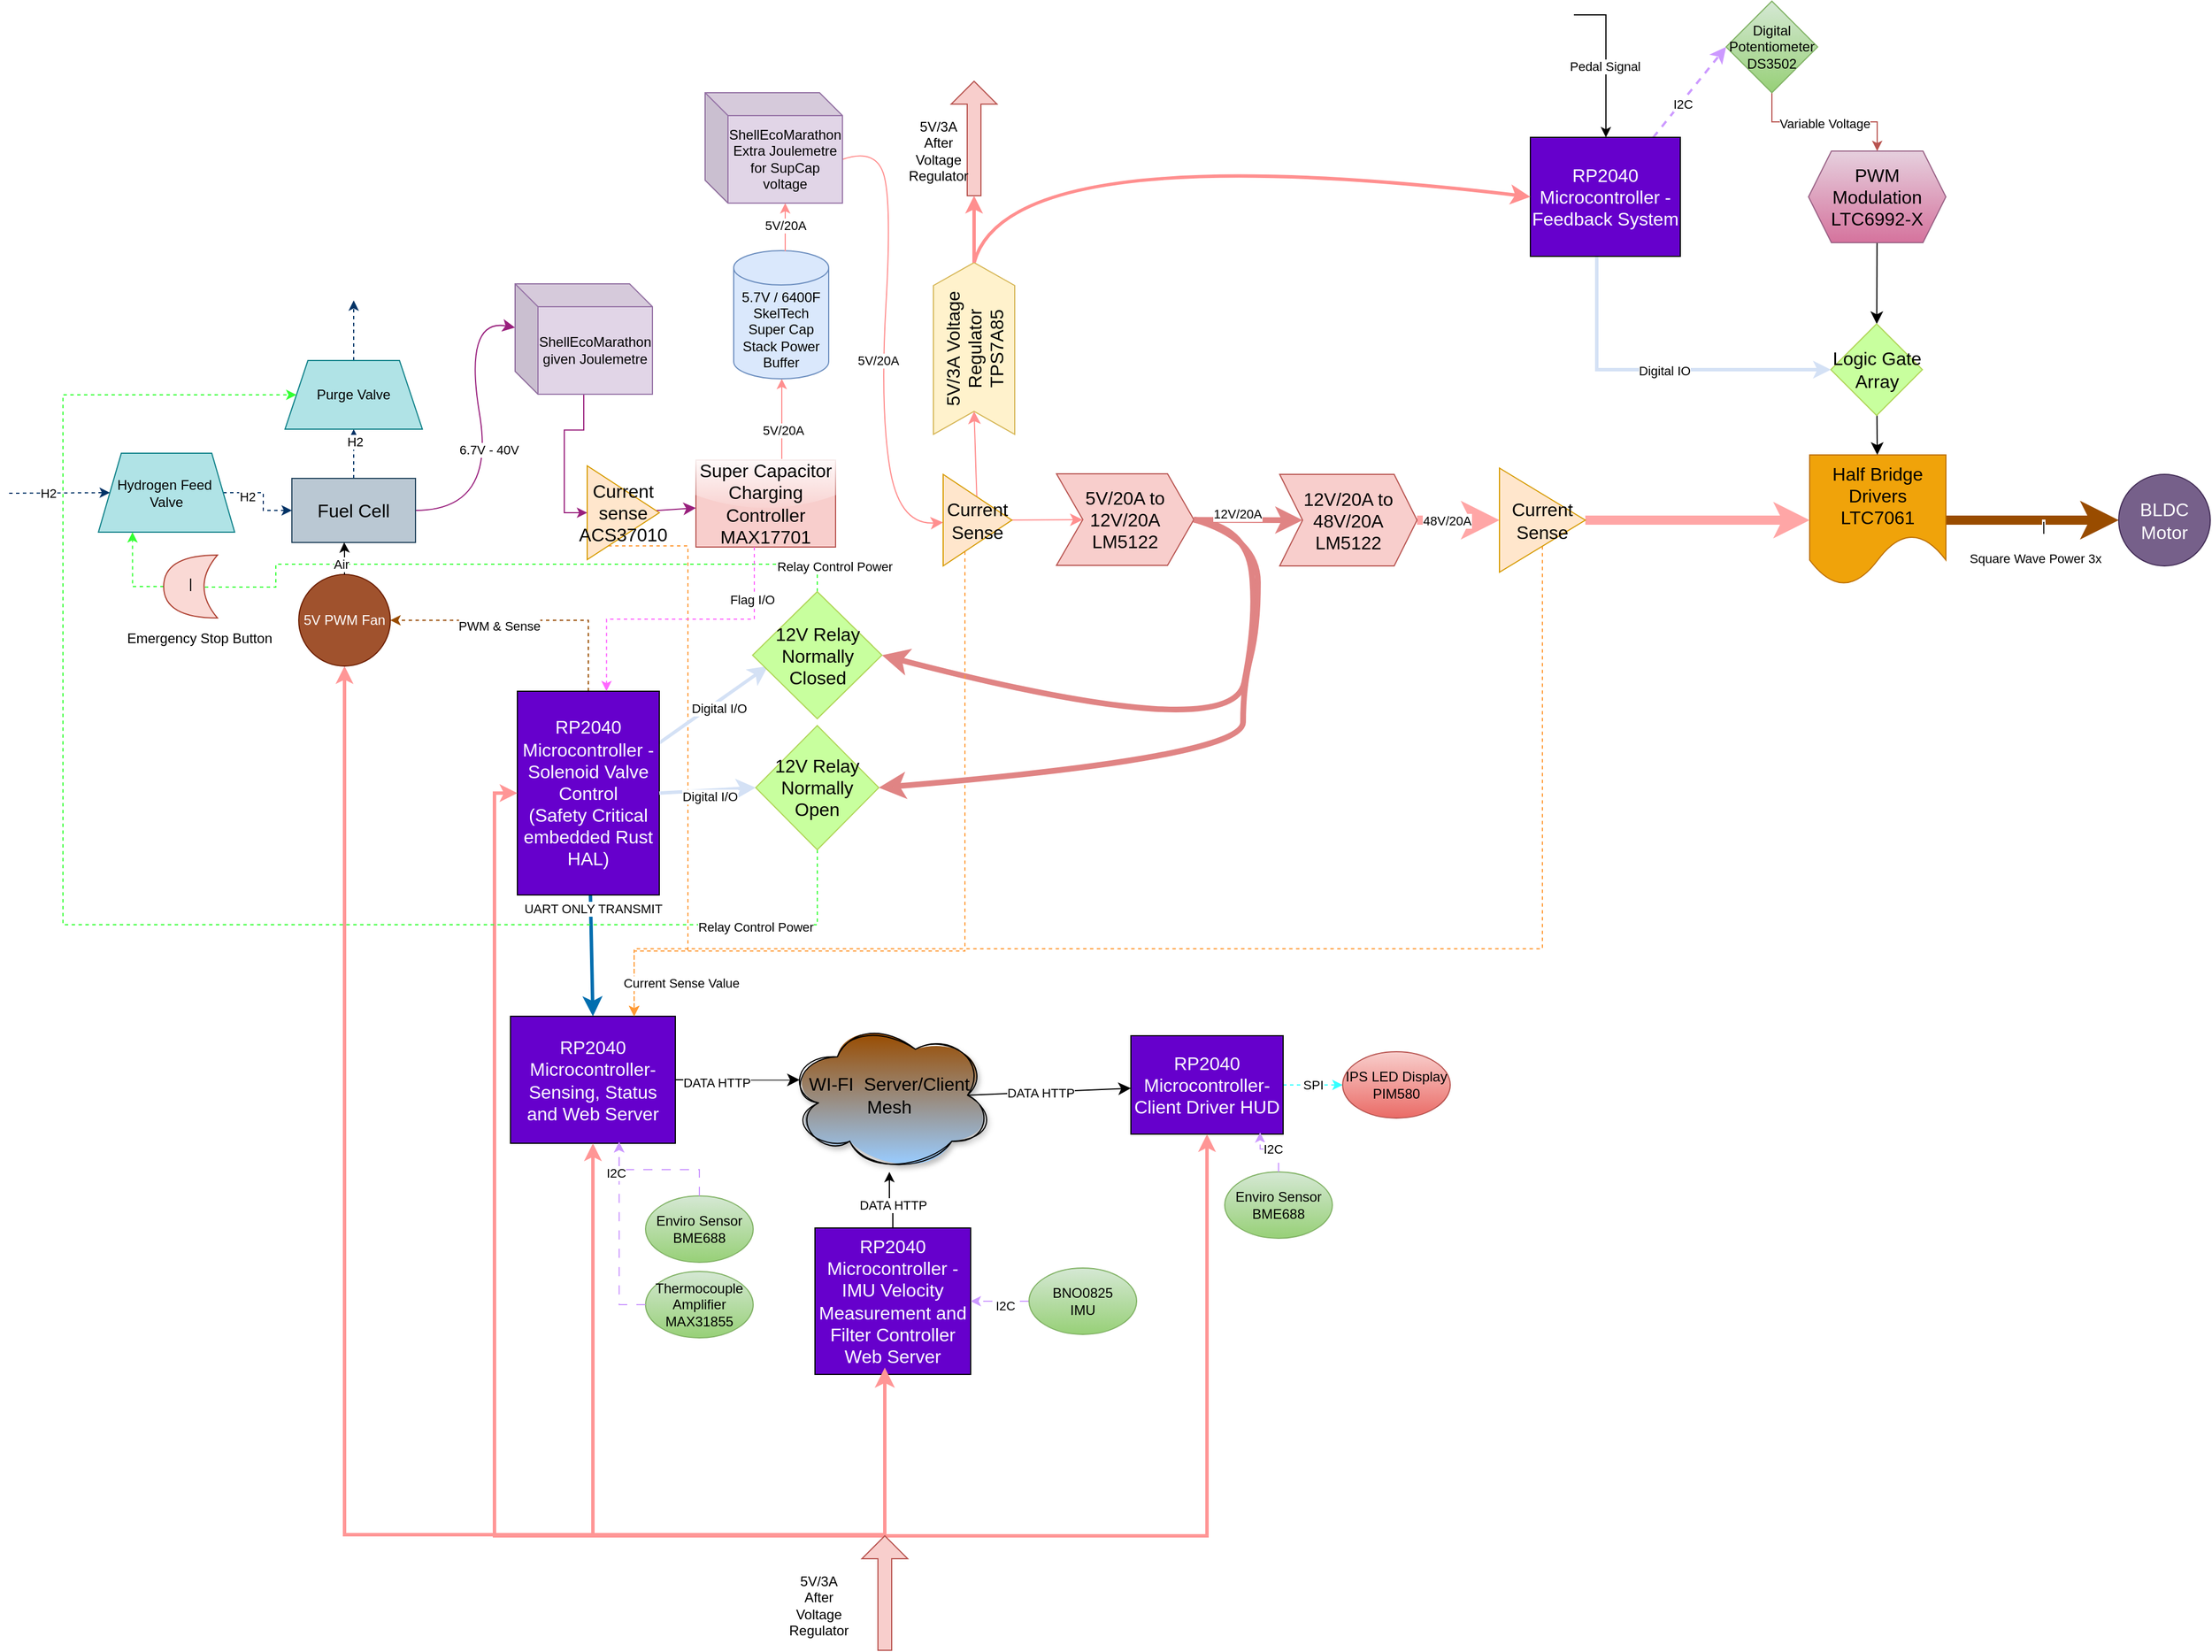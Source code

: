 <mxfile version="23.1.3" type="github">
  <diagram name="Page-1" id="3pwY9fGzuHn3JVjRTNSs">
    <mxGraphModel dx="2743" dy="2889" grid="0" gridSize="10" guides="1" tooltips="1" connect="1" arrows="1" fold="1" page="0" pageScale="1" pageWidth="827" pageHeight="1169" math="0" shadow="0">
      <root>
        <mxCell id="0" />
        <mxCell id="1" parent="0" />
        <mxCell id="-RvZQtozATsV0GQGR4CD-6" value="" style="edgeStyle=none;curved=1;rounded=0;orthogonalLoop=1;jettySize=auto;html=1;fontSize=12;startSize=8;endSize=8;strokeColor=#99207D;entryX=0;entryY=0;entryDx=0;entryDy=38.25;entryPerimeter=0;" parent="1" source="-RvZQtozATsV0GQGR4CD-1" target="e2PPbPaa_1yQstqibaPU-81" edge="1">
          <mxGeometry relative="1" as="geometry">
            <Array as="points">
              <mxPoint x="-206" y="-63" />
              <mxPoint x="-234" y="-231" />
            </Array>
          </mxGeometry>
        </mxCell>
        <mxCell id="e2PPbPaa_1yQstqibaPU-49" value="6.7V - 40V" style="edgeLabel;html=1;align=center;verticalAlign=middle;resizable=0;points=[];" vertex="1" connectable="0" parent="-RvZQtozATsV0GQGR4CD-6">
          <mxGeometry x="-0.135" y="-3" relative="1" as="geometry">
            <mxPoint as="offset" />
          </mxGeometry>
        </mxCell>
        <mxCell id="e2PPbPaa_1yQstqibaPU-38" style="edgeStyle=orthogonalEdgeStyle;rounded=0;orthogonalLoop=1;jettySize=auto;html=1;entryX=0.5;entryY=1;entryDx=0;entryDy=0;dashed=1;strokeColor=#003366;" edge="1" parent="1" source="-RvZQtozATsV0GQGR4CD-1" target="e2PPbPaa_1yQstqibaPU-24">
          <mxGeometry relative="1" as="geometry" />
        </mxCell>
        <mxCell id="e2PPbPaa_1yQstqibaPU-43" value="H2" style="edgeLabel;html=1;align=center;verticalAlign=middle;resizable=0;points=[];" vertex="1" connectable="0" parent="e2PPbPaa_1yQstqibaPU-38">
          <mxGeometry x="0.494" y="-1" relative="1" as="geometry">
            <mxPoint as="offset" />
          </mxGeometry>
        </mxCell>
        <mxCell id="-RvZQtozATsV0GQGR4CD-1" value="Fuel Cell" style="rounded=0;whiteSpace=wrap;html=1;fontSize=16;fillColor=#bac8d3;strokeColor=#23445d;" parent="1" vertex="1">
          <mxGeometry x="-384" y="-91" width="108" height="56" as="geometry" />
        </mxCell>
        <mxCell id="-RvZQtozATsV0GQGR4CD-74" value="" style="edgeStyle=none;curved=1;rounded=0;orthogonalLoop=1;jettySize=auto;html=1;fontSize=12;startSize=8;endSize=8;strokeColor=#FF8F8F;exitX=0;exitY=0;exitDx=120.0;exitDy=58.25;exitPerimeter=0;" parent="1" source="e2PPbPaa_1yQstqibaPU-90" target="-RvZQtozATsV0GQGR4CD-73" edge="1">
          <mxGeometry relative="1" as="geometry">
            <Array as="points">
              <mxPoint x="127" y="-380" />
              <mxPoint x="140" y="-330" />
              <mxPoint x="130" y="-155" />
              <mxPoint x="146" y="-50" />
            </Array>
          </mxGeometry>
        </mxCell>
        <mxCell id="e2PPbPaa_1yQstqibaPU-46" value="5V/20A" style="edgeLabel;html=1;align=center;verticalAlign=middle;resizable=0;points=[];" vertex="1" connectable="0" parent="-RvZQtozATsV0GQGR4CD-74">
          <mxGeometry x="0.086" y="-4" relative="1" as="geometry">
            <mxPoint as="offset" />
          </mxGeometry>
        </mxCell>
        <mxCell id="e2PPbPaa_1yQstqibaPU-65" value="" style="edgeStyle=orthogonalEdgeStyle;rounded=0;orthogonalLoop=1;jettySize=auto;html=1;strokeColor=#FF8F8F;" edge="1" parent="1" source="-RvZQtozATsV0GQGR4CD-2" target="e2PPbPaa_1yQstqibaPU-64">
          <mxGeometry relative="1" as="geometry">
            <Array as="points">
              <mxPoint x="44" y="-124" />
              <mxPoint x="44" y="-124" />
            </Array>
          </mxGeometry>
        </mxCell>
        <mxCell id="e2PPbPaa_1yQstqibaPU-83" value="5V/20A" style="edgeLabel;html=1;align=center;verticalAlign=middle;resizable=0;points=[];" vertex="1" connectable="0" parent="e2PPbPaa_1yQstqibaPU-65">
          <mxGeometry x="-0.252" y="-1" relative="1" as="geometry">
            <mxPoint as="offset" />
          </mxGeometry>
        </mxCell>
        <mxCell id="-RvZQtozATsV0GQGR4CD-2" value="&lt;div&gt;Super Capacitor Charging Controller &lt;br&gt;&lt;/div&gt;&lt;div&gt;MAX17701&lt;br&gt;&lt;/div&gt;" style="whiteSpace=wrap;html=1;fontSize=16;fillColor=#f8cecc;strokeColor=#b85450;glass=1;shadow=0;rounded=0;" parent="1" vertex="1">
          <mxGeometry x="-31" y="-107" width="122" height="76" as="geometry" />
        </mxCell>
        <mxCell id="-RvZQtozATsV0GQGR4CD-7" value="" style="edgeStyle=none;curved=1;rounded=0;orthogonalLoop=1;jettySize=auto;html=1;fontSize=12;startSize=8;endSize=8;strokeColor=#99207D;" parent="1" source="-RvZQtozATsV0GQGR4CD-3" target="-RvZQtozATsV0GQGR4CD-2" edge="1">
          <mxGeometry relative="1" as="geometry" />
        </mxCell>
        <mxCell id="e2PPbPaa_1yQstqibaPU-22" style="edgeStyle=orthogonalEdgeStyle;rounded=0;orthogonalLoop=1;jettySize=auto;html=1;entryX=0.75;entryY=0;entryDx=0;entryDy=0;dashed=1;strokeColor=#FF9933;" edge="1" parent="1" source="-RvZQtozATsV0GQGR4CD-3" target="-RvZQtozATsV0GQGR4CD-41">
          <mxGeometry relative="1" as="geometry">
            <Array as="points">
              <mxPoint x="-38" y="-32" />
              <mxPoint x="-38" y="322" />
              <mxPoint x="-85" y="322" />
            </Array>
          </mxGeometry>
        </mxCell>
        <mxCell id="-RvZQtozATsV0GQGR4CD-3" value="&lt;div&gt;Current sense&lt;/div&gt;&lt;div&gt;ACS37010&lt;br&gt;&lt;/div&gt;" style="triangle;whiteSpace=wrap;html=1;fontSize=16;fillColor=#ffe6cc;strokeColor=#d79b00;" parent="1" vertex="1">
          <mxGeometry x="-126" y="-102" width="63" height="82" as="geometry" />
        </mxCell>
        <mxCell id="-RvZQtozATsV0GQGR4CD-14" style="edgeStyle=none;curved=1;rounded=0;orthogonalLoop=1;jettySize=auto;html=1;entryX=1;entryY=0.5;entryDx=0;entryDy=0;fontSize=12;startSize=8;endSize=8;exitX=1;exitY=0.5;exitDx=0;exitDy=0;strokeWidth=5;strokeColor=#E08484;" parent="1" source="-RvZQtozATsV0GQGR4CD-9" target="-RvZQtozATsV0GQGR4CD-38" edge="1">
          <mxGeometry relative="1" as="geometry">
            <mxPoint x="419" y="-61" as="sourcePoint" />
            <Array as="points">
              <mxPoint x="450" y="-49" />
              <mxPoint x="459" y="32" />
              <mxPoint x="437" y="143" />
            </Array>
            <mxPoint x="404.0" y="184.0" as="targetPoint" />
          </mxGeometry>
        </mxCell>
        <mxCell id="-RvZQtozATsV0GQGR4CD-17" style="edgeStyle=none;curved=1;rounded=0;orthogonalLoop=1;jettySize=auto;html=1;entryX=0;entryY=0.5;entryDx=0;entryDy=0;fontSize=12;startSize=8;endSize=8;strokeColor=#E08484;strokeWidth=5;" parent="1" source="-RvZQtozATsV0GQGR4CD-9" target="-RvZQtozATsV0GQGR4CD-16" edge="1">
          <mxGeometry relative="1" as="geometry" />
        </mxCell>
        <mxCell id="e2PPbPaa_1yQstqibaPU-57" value="12V/20A" style="edgeLabel;html=1;align=center;verticalAlign=middle;resizable=0;points=[];" vertex="1" connectable="0" parent="-RvZQtozATsV0GQGR4CD-17">
          <mxGeometry x="-0.215" y="6" relative="1" as="geometry">
            <mxPoint as="offset" />
          </mxGeometry>
        </mxCell>
        <mxCell id="-RvZQtozATsV0GQGR4CD-9" value="&lt;div&gt;5V/20A to 12V/20A&lt;/div&gt;LM5122" style="shape=step;perimeter=stepPerimeter;whiteSpace=wrap;html=1;fixedSize=1;fontSize=16;size=23;fillColor=#f8cecc;strokeColor=#b85450;" parent="1" vertex="1">
          <mxGeometry x="284" y="-95" width="120" height="80" as="geometry" />
        </mxCell>
        <mxCell id="-RvZQtozATsV0GQGR4CD-20" value="" style="edgeStyle=none;curved=1;rounded=0;orthogonalLoop=1;jettySize=auto;html=1;fontSize=12;startSize=8;endSize=8;entryX=0;entryY=0.5;entryDx=0;entryDy=0;strokeColor=#FFA6A6;strokeWidth=8;" parent="1" source="-RvZQtozATsV0GQGR4CD-16" target="-RvZQtozATsV0GQGR4CD-77" edge="1">
          <mxGeometry relative="1" as="geometry">
            <mxPoint x="615" y="-60" as="targetPoint" />
          </mxGeometry>
        </mxCell>
        <mxCell id="e2PPbPaa_1yQstqibaPU-58" value="48V/20A" style="edgeLabel;html=1;align=center;verticalAlign=middle;resizable=0;points=[];" vertex="1" connectable="0" parent="-RvZQtozATsV0GQGR4CD-20">
          <mxGeometry x="-0.278" y="-1" relative="1" as="geometry">
            <mxPoint y="-1" as="offset" />
          </mxGeometry>
        </mxCell>
        <mxCell id="-RvZQtozATsV0GQGR4CD-16" value="&lt;div&gt;12V/20A to 48V/20A&lt;/div&gt;LM5122" style="shape=step;perimeter=stepPerimeter;whiteSpace=wrap;html=1;fixedSize=1;fontSize=16;fillColor=#f8cecc;strokeColor=#b85450;" parent="1" vertex="1">
          <mxGeometry x="479" y="-94.5" width="120" height="80" as="geometry" />
        </mxCell>
        <mxCell id="-RvZQtozATsV0GQGR4CD-21" value="" style="edgeStyle=none;curved=1;rounded=0;orthogonalLoop=1;jettySize=auto;html=1;fontSize=12;startSize=8;endSize=8;strokeWidth=8;strokeColor=#994C00;" parent="1" source="-RvZQtozATsV0GQGR4CD-18" target="-RvZQtozATsV0GQGR4CD-19" edge="1">
          <mxGeometry relative="1" as="geometry" />
        </mxCell>
        <mxCell id="e2PPbPaa_1yQstqibaPU-79" value="|" style="edgeLabel;html=1;align=center;verticalAlign=middle;resizable=0;points=[];" vertex="1" connectable="0" parent="-RvZQtozATsV0GQGR4CD-21">
          <mxGeometry x="0.116" y="-5" relative="1" as="geometry">
            <mxPoint as="offset" />
          </mxGeometry>
        </mxCell>
        <mxCell id="e2PPbPaa_1yQstqibaPU-80" value="Square Wave Power 3x" style="edgeLabel;html=1;align=center;verticalAlign=middle;resizable=0;points=[];" vertex="1" connectable="0" parent="-RvZQtozATsV0GQGR4CD-21">
          <mxGeometry x="-0.472" y="1" relative="1" as="geometry">
            <mxPoint x="38" y="34" as="offset" />
          </mxGeometry>
        </mxCell>
        <mxCell id="-RvZQtozATsV0GQGR4CD-18" value="&lt;div&gt;Half Bridge Drivers&lt;/div&gt;&lt;div&gt;LTC7061&lt;br&gt;&lt;/div&gt;" style="shape=document;whiteSpace=wrap;html=1;boundedLbl=1;fontSize=16;size=0.388;fillColor=#f0a30a;fontColor=#000000;strokeColor=#BD7000;" parent="1" vertex="1">
          <mxGeometry x="942" y="-111.5" width="119" height="114" as="geometry" />
        </mxCell>
        <mxCell id="-RvZQtozATsV0GQGR4CD-19" value="BLDC Motor" style="ellipse;whiteSpace=wrap;html=1;fontSize=16;fillColor=#76608a;fontColor=#ffffff;strokeColor=#432D57;" parent="1" vertex="1">
          <mxGeometry x="1212" y="-94.5" width="80" height="80" as="geometry" />
        </mxCell>
        <mxCell id="-RvZQtozATsV0GQGR4CD-24" value="" style="edgeStyle=none;curved=1;rounded=0;orthogonalLoop=1;jettySize=auto;html=1;fontSize=12;startSize=8;endSize=8;" parent="1" source="-RvZQtozATsV0GQGR4CD-22" target="-RvZQtozATsV0GQGR4CD-23" edge="1">
          <mxGeometry relative="1" as="geometry" />
        </mxCell>
        <mxCell id="-RvZQtozATsV0GQGR4CD-22" value="PWM Modulation&lt;br&gt;LTC6992-X" style="shape=hexagon;perimeter=hexagonPerimeter2;whiteSpace=wrap;html=1;fixedSize=1;fontSize=16;fillColor=#e6d0de;gradientColor=#d5739d;strokeColor=#996185;" parent="1" vertex="1">
          <mxGeometry x="941" y="-377" width="120" height="80" as="geometry" />
        </mxCell>
        <mxCell id="-RvZQtozATsV0GQGR4CD-30" style="edgeStyle=none;curved=1;rounded=0;orthogonalLoop=1;jettySize=auto;html=1;fontSize=12;startSize=8;endSize=8;" parent="1" source="-RvZQtozATsV0GQGR4CD-23" target="-RvZQtozATsV0GQGR4CD-18" edge="1">
          <mxGeometry relative="1" as="geometry" />
        </mxCell>
        <mxCell id="-RvZQtozATsV0GQGR4CD-23" value="Logic Gate Array" style="rhombus;whiteSpace=wrap;html=1;fontSize=16;fillColor=#C8FF9E;strokeColor=#B0D658;" parent="1" vertex="1">
          <mxGeometry x="960.5" y="-226" width="80" height="80" as="geometry" />
        </mxCell>
        <mxCell id="-RvZQtozATsV0GQGR4CD-28" value="" style="edgeStyle=none;curved=1;rounded=0;orthogonalLoop=1;jettySize=auto;html=1;fontSize=12;startSize=8;endSize=8;entryX=0;entryY=0.5;entryDx=0;entryDy=0;dashed=1;strokeWidth=2;strokeColor=#CC99FF;" parent="1" source="-RvZQtozATsV0GQGR4CD-27" target="e2PPbPaa_1yQstqibaPU-69" edge="1">
          <mxGeometry relative="1" as="geometry" />
        </mxCell>
        <mxCell id="e2PPbPaa_1yQstqibaPU-111" value="I2C" style="edgeLabel;html=1;align=center;verticalAlign=middle;resizable=0;points=[];" vertex="1" connectable="0" parent="-RvZQtozATsV0GQGR4CD-28">
          <mxGeometry x="-0.231" y="-1" relative="1" as="geometry">
            <mxPoint as="offset" />
          </mxGeometry>
        </mxCell>
        <mxCell id="e2PPbPaa_1yQstqibaPU-74" style="edgeStyle=orthogonalEdgeStyle;rounded=0;orthogonalLoop=1;jettySize=auto;html=1;entryX=0;entryY=0.5;entryDx=0;entryDy=0;strokeWidth=3;strokeColor=#D4E1F5;" edge="1" parent="1" source="-RvZQtozATsV0GQGR4CD-27" target="-RvZQtozATsV0GQGR4CD-23">
          <mxGeometry relative="1" as="geometry">
            <Array as="points">
              <mxPoint x="756" y="-186" />
            </Array>
          </mxGeometry>
        </mxCell>
        <mxCell id="e2PPbPaa_1yQstqibaPU-75" value="Digital IO" style="edgeLabel;html=1;align=center;verticalAlign=middle;resizable=0;points=[];" vertex="1" connectable="0" parent="e2PPbPaa_1yQstqibaPU-74">
          <mxGeometry x="0.043" y="-1" relative="1" as="geometry">
            <mxPoint x="-1" as="offset" />
          </mxGeometry>
        </mxCell>
        <mxCell id="-RvZQtozATsV0GQGR4CD-27" value="&lt;font color=&quot;#ffffff&quot;&gt;RP2040 Microcontroller - Feedback System&lt;/font&gt;" style="rounded=0;whiteSpace=wrap;html=1;fontSize=16;fillColor=#6600CC;" parent="1" vertex="1">
          <mxGeometry x="698" y="-389" width="131" height="104" as="geometry" />
        </mxCell>
        <mxCell id="-RvZQtozATsV0GQGR4CD-33" style="edgeStyle=none;curved=1;rounded=0;orthogonalLoop=1;jettySize=auto;html=1;entryX=0;entryY=0.5;entryDx=0;entryDy=0;fontSize=12;startSize=8;endSize=8;exitX=1;exitY=0.5;exitDx=0;exitDy=0;strokeWidth=3;strokeColor=#FF8F8F;" parent="1" source="-RvZQtozATsV0GQGR4CD-31" target="-RvZQtozATsV0GQGR4CD-27" edge="1">
          <mxGeometry relative="1" as="geometry">
            <Array as="points">
              <mxPoint x="242" y="-391" />
            </Array>
          </mxGeometry>
        </mxCell>
        <mxCell id="-RvZQtozATsV0GQGR4CD-31" value="&lt;div&gt;5V/3A Voltage Regulator &lt;br&gt;&lt;/div&gt;&lt;div&gt;TPS7A85&lt;/div&gt;" style="shape=step;perimeter=stepPerimeter;whiteSpace=wrap;html=1;fixedSize=1;fontSize=16;rotation=-90;direction=east;fillColor=#fff2cc;strokeColor=#d6b656;" parent="1" vertex="1">
          <mxGeometry x="137" y="-240" width="150" height="71" as="geometry" />
        </mxCell>
        <mxCell id="-RvZQtozATsV0GQGR4CD-35" style="edgeStyle=none;curved=1;rounded=0;orthogonalLoop=1;jettySize=auto;html=1;fontSize=12;startSize=8;endSize=8;strokeColor=#D4E1F5;strokeWidth=3;" parent="1" source="-RvZQtozATsV0GQGR4CD-34" edge="1">
          <mxGeometry relative="1" as="geometry">
            <mxPoint x="32" y="73" as="targetPoint" />
          </mxGeometry>
        </mxCell>
        <mxCell id="e2PPbPaa_1yQstqibaPU-36" value="Digital I/O" style="edgeLabel;html=1;align=center;verticalAlign=middle;resizable=0;points=[];" vertex="1" connectable="0" parent="-RvZQtozATsV0GQGR4CD-35">
          <mxGeometry x="0.031" y="-5" relative="1" as="geometry">
            <mxPoint as="offset" />
          </mxGeometry>
        </mxCell>
        <mxCell id="-RvZQtozATsV0GQGR4CD-43" style="edgeStyle=none;curved=1;rounded=0;orthogonalLoop=1;jettySize=auto;html=1;fontSize=12;startSize=8;endSize=8;entryX=0.5;entryY=0;entryDx=0;entryDy=0;strokeWidth=3;fillColor=#1ba1e2;strokeColor=#006EAF;" parent="1" source="-RvZQtozATsV0GQGR4CD-34" target="-RvZQtozATsV0GQGR4CD-41" edge="1">
          <mxGeometry relative="1" as="geometry">
            <mxPoint x="-118" y="368" as="targetPoint" />
          </mxGeometry>
        </mxCell>
        <mxCell id="e2PPbPaa_1yQstqibaPU-68" value="UART ONLY TRANSMIT" style="edgeLabel;html=1;align=center;verticalAlign=middle;resizable=0;points=[];" vertex="1" connectable="0" parent="-RvZQtozATsV0GQGR4CD-43">
          <mxGeometry x="0.3" relative="1" as="geometry">
            <mxPoint x="1" y="-57" as="offset" />
          </mxGeometry>
        </mxCell>
        <mxCell id="e2PPbPaa_1yQstqibaPU-29" style="edgeStyle=orthogonalEdgeStyle;rounded=0;orthogonalLoop=1;jettySize=auto;html=1;entryX=1;entryY=0.5;entryDx=0;entryDy=0;dashed=1;strokeColor=#994C00;" edge="1" parent="1" source="-RvZQtozATsV0GQGR4CD-34" target="e2PPbPaa_1yQstqibaPU-26">
          <mxGeometry relative="1" as="geometry">
            <mxPoint x="-155.294" y="23.529" as="targetPoint" />
            <Array as="points">
              <mxPoint x="-125" y="33" />
            </Array>
          </mxGeometry>
        </mxCell>
        <mxCell id="e2PPbPaa_1yQstqibaPU-30" value="PWM &amp;amp; Sense" style="edgeLabel;html=1;align=center;verticalAlign=middle;resizable=0;points=[];" vertex="1" connectable="0" parent="e2PPbPaa_1yQstqibaPU-29">
          <mxGeometry x="0.194" y="5" relative="1" as="geometry">
            <mxPoint as="offset" />
          </mxGeometry>
        </mxCell>
        <mxCell id="-RvZQtozATsV0GQGR4CD-34" value="&lt;font color=&quot;#ffffff&quot;&gt;RP2040 Microcontroller - Solenoid Valve Control&lt;br&gt;(Safety Critical embedded Rust HAL)&lt;/font&gt;" style="whiteSpace=wrap;html=1;fontSize=16;fillColor=#6600CC;" parent="1" vertex="1">
          <mxGeometry x="-187" y="95" width="124" height="178" as="geometry" />
        </mxCell>
        <mxCell id="e2PPbPaa_1yQstqibaPU-59" style="edgeStyle=orthogonalEdgeStyle;rounded=0;orthogonalLoop=1;jettySize=auto;html=1;strokeColor=#33FF33;dashed=1;entryX=0.25;entryY=0.5;entryDx=0;entryDy=0;entryPerimeter=0;" edge="1" parent="1" source="-RvZQtozATsV0GQGR4CD-38" target="e2PPbPaa_1yQstqibaPU-93">
          <mxGeometry relative="1" as="geometry">
            <Array as="points">
              <mxPoint x="75" y="-16" />
              <mxPoint x="-398" y="-16" />
              <mxPoint x="-398" y="4" />
              <mxPoint x="-462" y="4" />
            </Array>
          </mxGeometry>
        </mxCell>
        <mxCell id="e2PPbPaa_1yQstqibaPU-61" value="Relay Control Power" style="edgeLabel;html=1;align=center;verticalAlign=middle;resizable=0;points=[];" vertex="1" connectable="0" parent="e2PPbPaa_1yQstqibaPU-59">
          <mxGeometry x="-0.507" y="1" relative="1" as="geometry">
            <mxPoint x="134" y="1" as="offset" />
          </mxGeometry>
        </mxCell>
        <mxCell id="-RvZQtozATsV0GQGR4CD-38" value="12V Relay&lt;br&gt;Normally Closed" style="rhombus;whiteSpace=wrap;html=1;fontSize=16;fillColor=#C8FF9E;strokeColor=#B0D658;" parent="1" vertex="1">
          <mxGeometry x="18.5" y="8" width="113" height="111" as="geometry" />
        </mxCell>
        <mxCell id="-RvZQtozATsV0GQGR4CD-41" value="&lt;font color=&quot;#ffffff&quot;&gt;RP2040 Microcontroller- Sensing, Status &amp;nbsp;and Web Server&amp;nbsp;&lt;/font&gt;" style="whiteSpace=wrap;html=1;fontSize=16;fillColor=#6600CC;" parent="1" vertex="1">
          <mxGeometry x="-193" y="379" width="144" height="111" as="geometry" />
        </mxCell>
        <mxCell id="-RvZQtozATsV0GQGR4CD-48" value="" style="edgeStyle=none;curved=1;rounded=0;orthogonalLoop=1;jettySize=auto;html=1;fontSize=12;startSize=8;endSize=8;exitX=0.875;exitY=0.5;exitDx=0;exitDy=0;exitPerimeter=0;" parent="1" source="-RvZQtozATsV0GQGR4CD-45" target="-RvZQtozATsV0GQGR4CD-47" edge="1">
          <mxGeometry relative="1" as="geometry" />
        </mxCell>
        <mxCell id="e2PPbPaa_1yQstqibaPU-110" value="DATA HTTP" style="edgeLabel;html=1;align=center;verticalAlign=middle;resizable=0;points=[];" vertex="1" connectable="0" parent="-RvZQtozATsV0GQGR4CD-48">
          <mxGeometry x="-0.103" y="-1" relative="1" as="geometry">
            <mxPoint as="offset" />
          </mxGeometry>
        </mxCell>
        <mxCell id="-RvZQtozATsV0GQGR4CD-45" value="WI-FI &amp;nbsp;Server/Client Mesh" style="ellipse;shape=cloud;whiteSpace=wrap;html=1;fontSize=16;shadow=1;sketch=1;curveFitting=1;jiggle=2;gradientColor=#99CCFF;fillColor=#994C00;" parent="1" vertex="1">
          <mxGeometry x="47" y="381" width="182" height="134" as="geometry" />
        </mxCell>
        <mxCell id="-RvZQtozATsV0GQGR4CD-46" style="edgeStyle=none;curved=1;rounded=0;orthogonalLoop=1;jettySize=auto;html=1;entryX=0.07;entryY=0.4;entryDx=0;entryDy=0;entryPerimeter=0;fontSize=12;startSize=8;endSize=8;" parent="1" source="-RvZQtozATsV0GQGR4CD-41" target="-RvZQtozATsV0GQGR4CD-45" edge="1">
          <mxGeometry relative="1" as="geometry" />
        </mxCell>
        <mxCell id="e2PPbPaa_1yQstqibaPU-109" value="DATA HTTP" style="edgeLabel;html=1;align=center;verticalAlign=middle;resizable=0;points=[];" vertex="1" connectable="0" parent="-RvZQtozATsV0GQGR4CD-46">
          <mxGeometry x="-0.326" y="-2" relative="1" as="geometry">
            <mxPoint x="-1" as="offset" />
          </mxGeometry>
        </mxCell>
        <mxCell id="e2PPbPaa_1yQstqibaPU-128" value="SPI" style="edgeStyle=orthogonalEdgeStyle;rounded=0;orthogonalLoop=1;jettySize=auto;html=1;strokeColor=#33FFFF;dashed=1;" edge="1" parent="1" source="-RvZQtozATsV0GQGR4CD-47" target="e2PPbPaa_1yQstqibaPU-127">
          <mxGeometry relative="1" as="geometry" />
        </mxCell>
        <mxCell id="-RvZQtozATsV0GQGR4CD-47" value="&lt;font color=&quot;#ffffff&quot;&gt;RP2040 Microcontroller- Client Driver HUD&lt;/font&gt;" style="whiteSpace=wrap;html=1;fontSize=16;fillColor=#6600CC;" parent="1" vertex="1">
          <mxGeometry x="349" y="396" width="133" height="86" as="geometry" />
        </mxCell>
        <mxCell id="e2PPbPaa_1yQstqibaPU-50" value="" style="edgeStyle=orthogonalEdgeStyle;rounded=0;orthogonalLoop=1;jettySize=auto;html=1;" edge="1" parent="1" source="-RvZQtozATsV0GQGR4CD-68" target="-RvZQtozATsV0GQGR4CD-45">
          <mxGeometry relative="1" as="geometry" />
        </mxCell>
        <mxCell id="e2PPbPaa_1yQstqibaPU-108" value="DATA HTTP" style="edgeLabel;html=1;align=center;verticalAlign=middle;resizable=0;points=[];" vertex="1" connectable="0" parent="e2PPbPaa_1yQstqibaPU-50">
          <mxGeometry x="-0.217" relative="1" as="geometry">
            <mxPoint as="offset" />
          </mxGeometry>
        </mxCell>
        <mxCell id="-RvZQtozATsV0GQGR4CD-68" value="&lt;font color=&quot;#ffffff&quot;&gt;RP2040 Microcontroller - IMU Velocity Measurement and Filter Controller Web Server &lt;/font&gt;" style="whiteSpace=wrap;html=1;fontSize=16;fillColor=#6600CC;" parent="1" vertex="1">
          <mxGeometry x="73" y="564" width="136" height="128" as="geometry" />
        </mxCell>
        <mxCell id="-RvZQtozATsV0GQGR4CD-75" value="" style="edgeStyle=none;curved=1;rounded=0;orthogonalLoop=1;jettySize=auto;html=1;fontSize=12;startSize=8;endSize=8;strokeColor=#FF8F8F;" parent="1" source="-RvZQtozATsV0GQGR4CD-73" target="-RvZQtozATsV0GQGR4CD-9" edge="1">
          <mxGeometry relative="1" as="geometry" />
        </mxCell>
        <mxCell id="-RvZQtozATsV0GQGR4CD-88" style="edgeStyle=none;curved=1;rounded=0;orthogonalLoop=1;jettySize=auto;html=1;entryX=0;entryY=0.5;entryDx=0;entryDy=0;fontSize=12;startSize=8;endSize=8;strokeColor=#FF8F8F;" parent="1" source="-RvZQtozATsV0GQGR4CD-73" target="-RvZQtozATsV0GQGR4CD-31" edge="1">
          <mxGeometry relative="1" as="geometry" />
        </mxCell>
        <mxCell id="e2PPbPaa_1yQstqibaPU-23" style="edgeStyle=orthogonalEdgeStyle;rounded=0;orthogonalLoop=1;jettySize=auto;html=1;entryX=0.75;entryY=0;entryDx=0;entryDy=0;dashed=1;strokeColor=#FF9933;" edge="1" parent="1" source="-RvZQtozATsV0GQGR4CD-73" target="-RvZQtozATsV0GQGR4CD-41">
          <mxGeometry relative="1" as="geometry">
            <Array as="points">
              <mxPoint x="204" y="322" />
              <mxPoint x="-85" y="322" />
            </Array>
          </mxGeometry>
        </mxCell>
        <mxCell id="-RvZQtozATsV0GQGR4CD-73" value="Current Sense" style="triangle;whiteSpace=wrap;html=1;fontSize=16;fillColor=#ffe6cc;strokeColor=#d79b00;" parent="1" vertex="1">
          <mxGeometry x="185" y="-94.5" width="60" height="80" as="geometry" />
        </mxCell>
        <mxCell id="e2PPbPaa_1yQstqibaPU-3" value="" style="edgeStyle=orthogonalEdgeStyle;rounded=0;orthogonalLoop=1;jettySize=auto;html=1;strokeColor=#FFA6A6;strokeWidth=8;entryX=0;entryY=0.5;entryDx=0;entryDy=0;" edge="1" parent="1" source="-RvZQtozATsV0GQGR4CD-77" target="-RvZQtozATsV0GQGR4CD-18">
          <mxGeometry relative="1" as="geometry">
            <mxPoint x="779" y="-54.471" as="targetPoint" />
          </mxGeometry>
        </mxCell>
        <mxCell id="e2PPbPaa_1yQstqibaPU-35" style="edgeStyle=orthogonalEdgeStyle;rounded=0;orthogonalLoop=1;jettySize=auto;html=1;entryX=0.75;entryY=0;entryDx=0;entryDy=0;dashed=1;strokeColor=#FF9933;" edge="1" parent="1" source="-RvZQtozATsV0GQGR4CD-77" target="-RvZQtozATsV0GQGR4CD-41">
          <mxGeometry relative="1" as="geometry">
            <Array as="points">
              <mxPoint x="709" y="320" />
              <mxPoint x="-85" y="320" />
            </Array>
          </mxGeometry>
        </mxCell>
        <mxCell id="e2PPbPaa_1yQstqibaPU-106" value="Current Sense Value" style="edgeLabel;html=1;align=center;verticalAlign=middle;resizable=0;points=[];" vertex="1" connectable="0" parent="e2PPbPaa_1yQstqibaPU-35">
          <mxGeometry x="0.866" y="2" relative="1" as="geometry">
            <mxPoint x="19" y="28" as="offset" />
          </mxGeometry>
        </mxCell>
        <mxCell id="-RvZQtozATsV0GQGR4CD-77" value="Current Sense" style="triangle;whiteSpace=wrap;html=1;fontSize=16;fillColor=#ffe6cc;strokeColor=#d79b00;" parent="1" vertex="1">
          <mxGeometry x="671" y="-100" width="75" height="91" as="geometry" />
        </mxCell>
        <mxCell id="-RvZQtozATsV0GQGR4CD-85" value="" style="edgeStyle=none;curved=1;rounded=0;orthogonalLoop=1;jettySize=auto;html=1;fontSize=12;startSize=8;endSize=8;exitX=1;exitY=0.5;exitDx=0;exitDy=0;exitPerimeter=0;strokeColor=#FF9696;strokeWidth=3;" parent="1" source="e2PPbPaa_1yQstqibaPU-14" edge="1">
          <mxGeometry relative="1" as="geometry">
            <mxPoint x="137.008" y="829.952" as="sourcePoint" />
            <mxPoint x="134" y="686" as="targetPoint" />
          </mxGeometry>
        </mxCell>
        <mxCell id="e2PPbPaa_1yQstqibaPU-9" value="" style="shape=singleArrow;direction=north;whiteSpace=wrap;html=1;fillColor=#f8cecc;strokeColor=#b85450;" vertex="1" parent="1">
          <mxGeometry x="192" y="-438" width="40" height="100" as="geometry" />
        </mxCell>
        <mxCell id="e2PPbPaa_1yQstqibaPU-10" style="edgeStyle=orthogonalEdgeStyle;rounded=0;orthogonalLoop=1;jettySize=auto;html=1;entryX=0;entryY=0.5;entryDx=0;entryDy=0;entryPerimeter=0;strokeWidth=3;strokeColor=#FF8F8F;" edge="1" parent="1" source="-RvZQtozATsV0GQGR4CD-31" target="e2PPbPaa_1yQstqibaPU-9">
          <mxGeometry relative="1" as="geometry" />
        </mxCell>
        <mxCell id="e2PPbPaa_1yQstqibaPU-11" value="5V/3A&lt;br&gt;After Voltage Regulator" style="text;html=1;align=center;verticalAlign=middle;whiteSpace=wrap;rounded=0;" vertex="1" parent="1">
          <mxGeometry x="151" y="-392" width="60" height="30" as="geometry" />
        </mxCell>
        <mxCell id="e2PPbPaa_1yQstqibaPU-18" style="edgeStyle=orthogonalEdgeStyle;rounded=0;orthogonalLoop=1;jettySize=auto;html=1;entryX=0;entryY=0.5;entryDx=0;entryDy=0;exitX=1;exitY=0.5;exitDx=0;exitDy=0;exitPerimeter=0;strokeColor=#FF9696;strokeWidth=3;" edge="1" parent="1" source="e2PPbPaa_1yQstqibaPU-14" target="-RvZQtozATsV0GQGR4CD-34">
          <mxGeometry relative="1" as="geometry">
            <Array as="points">
              <mxPoint x="-207" y="833" />
              <mxPoint x="-207" y="184" />
            </Array>
          </mxGeometry>
        </mxCell>
        <mxCell id="e2PPbPaa_1yQstqibaPU-19" style="edgeStyle=orthogonalEdgeStyle;rounded=0;orthogonalLoop=1;jettySize=auto;html=1;entryX=0.5;entryY=1;entryDx=0;entryDy=0;exitX=1;exitY=0.5;exitDx=0;exitDy=0;exitPerimeter=0;strokeColor=#FF9696;strokeWidth=3;" edge="1" parent="1" source="e2PPbPaa_1yQstqibaPU-14" target="-RvZQtozATsV0GQGR4CD-41">
          <mxGeometry relative="1" as="geometry">
            <Array as="points">
              <mxPoint x="-121" y="833" />
            </Array>
          </mxGeometry>
        </mxCell>
        <mxCell id="e2PPbPaa_1yQstqibaPU-20" style="edgeStyle=orthogonalEdgeStyle;rounded=0;orthogonalLoop=1;jettySize=auto;html=1;entryX=0.5;entryY=1;entryDx=0;entryDy=0;exitX=1;exitY=0.5;exitDx=0;exitDy=0;exitPerimeter=0;strokeColor=#FF9696;strokeWidth=3;" edge="1" parent="1" source="e2PPbPaa_1yQstqibaPU-14" target="-RvZQtozATsV0GQGR4CD-47">
          <mxGeometry relative="1" as="geometry">
            <Array as="points">
              <mxPoint x="416" y="833" />
            </Array>
          </mxGeometry>
        </mxCell>
        <mxCell id="e2PPbPaa_1yQstqibaPU-31" style="edgeStyle=orthogonalEdgeStyle;rounded=0;orthogonalLoop=1;jettySize=auto;html=1;entryX=0.5;entryY=1;entryDx=0;entryDy=0;strokeColor=#FF9696;strokeWidth=3;" edge="1" parent="1" source="e2PPbPaa_1yQstqibaPU-14" target="e2PPbPaa_1yQstqibaPU-26">
          <mxGeometry relative="1" as="geometry">
            <Array as="points">
              <mxPoint x="134" y="832" />
              <mxPoint x="-338" y="832" />
            </Array>
          </mxGeometry>
        </mxCell>
        <mxCell id="e2PPbPaa_1yQstqibaPU-14" value="" style="shape=singleArrow;direction=north;whiteSpace=wrap;html=1;fillColor=#f8cecc;strokeColor=#b85450;" vertex="1" parent="1">
          <mxGeometry x="114" y="833" width="40" height="100" as="geometry" />
        </mxCell>
        <mxCell id="e2PPbPaa_1yQstqibaPU-15" value="5V/3A&lt;br&gt;After Voltage Regulator" style="text;html=1;align=center;verticalAlign=middle;whiteSpace=wrap;rounded=0;" vertex="1" parent="1">
          <mxGeometry x="73" y="879" width="7" height="30" as="geometry" />
        </mxCell>
        <mxCell id="e2PPbPaa_1yQstqibaPU-63" style="edgeStyle=orthogonalEdgeStyle;rounded=0;orthogonalLoop=1;jettySize=auto;html=1;dashed=1;strokeColor=#003366;" edge="1" parent="1" source="e2PPbPaa_1yQstqibaPU-24">
          <mxGeometry relative="1" as="geometry">
            <mxPoint x="-330" y="-246.5" as="targetPoint" />
          </mxGeometry>
        </mxCell>
        <mxCell id="e2PPbPaa_1yQstqibaPU-24" value="Purge Valve" style="shape=trapezoid;perimeter=trapezoidPerimeter;whiteSpace=wrap;html=1;fixedSize=1;fillColor=#b0e3e6;strokeColor=#0e8088;" vertex="1" parent="1">
          <mxGeometry x="-390" y="-194" width="120" height="60" as="geometry" />
        </mxCell>
        <mxCell id="e2PPbPaa_1yQstqibaPU-26" value="5V PWM Fan" style="ellipse;whiteSpace=wrap;html=1;aspect=fixed;fillColor=#a0522d;fontColor=#ffffff;strokeColor=#6D1F00;" vertex="1" parent="1">
          <mxGeometry x="-378" y="-7" width="80" height="80" as="geometry" />
        </mxCell>
        <mxCell id="e2PPbPaa_1yQstqibaPU-37" style="edgeStyle=orthogonalEdgeStyle;rounded=0;orthogonalLoop=1;jettySize=auto;html=1;entryX=0;entryY=0.5;entryDx=0;entryDy=0;dashed=1;strokeColor=#003366;" edge="1" parent="1" source="e2PPbPaa_1yQstqibaPU-27" target="-RvZQtozATsV0GQGR4CD-1">
          <mxGeometry relative="1" as="geometry" />
        </mxCell>
        <mxCell id="e2PPbPaa_1yQstqibaPU-42" value="H2" style="edgeLabel;html=1;align=center;verticalAlign=middle;resizable=0;points=[];" vertex="1" connectable="0" parent="e2PPbPaa_1yQstqibaPU-37">
          <mxGeometry x="-0.448" y="-3" relative="1" as="geometry">
            <mxPoint as="offset" />
          </mxGeometry>
        </mxCell>
        <mxCell id="e2PPbPaa_1yQstqibaPU-27" value="Hydrogen Feed&amp;nbsp; Valve" style="shape=trapezoid;perimeter=trapezoidPerimeter;whiteSpace=wrap;html=1;fixedSize=1;fillColor=#b0e3e6;strokeColor=#0e8088;" vertex="1" parent="1">
          <mxGeometry x="-553" y="-113" width="119" height="69" as="geometry" />
        </mxCell>
        <mxCell id="e2PPbPaa_1yQstqibaPU-28" style="edgeStyle=orthogonalEdgeStyle;rounded=0;orthogonalLoop=1;jettySize=auto;html=1;entryX=0.423;entryY=0.998;entryDx=0;entryDy=0;entryPerimeter=0;" edge="1" parent="1" source="e2PPbPaa_1yQstqibaPU-26" target="-RvZQtozATsV0GQGR4CD-1">
          <mxGeometry relative="1" as="geometry" />
        </mxCell>
        <mxCell id="e2PPbPaa_1yQstqibaPU-41" value="Air" style="edgeLabel;html=1;align=center;verticalAlign=middle;resizable=0;points=[];" vertex="1" connectable="0" parent="e2PPbPaa_1yQstqibaPU-28">
          <mxGeometry x="-0.32" y="3" relative="1" as="geometry">
            <mxPoint as="offset" />
          </mxGeometry>
        </mxCell>
        <mxCell id="e2PPbPaa_1yQstqibaPU-51" style="edgeStyle=none;curved=1;rounded=0;orthogonalLoop=1;jettySize=auto;html=1;fontSize=12;startSize=8;endSize=8;strokeColor=#D4E1F5;strokeWidth=3;exitX=1;exitY=0.5;exitDx=0;exitDy=0;entryX=0;entryY=0.5;entryDx=0;entryDy=0;" edge="1" parent="1" source="-RvZQtozATsV0GQGR4CD-34" target="e2PPbPaa_1yQstqibaPU-53">
          <mxGeometry relative="1" as="geometry">
            <mxPoint x="19" y="167" as="targetPoint" />
            <mxPoint x="-53" y="194" as="sourcePoint" />
          </mxGeometry>
        </mxCell>
        <mxCell id="e2PPbPaa_1yQstqibaPU-52" value="Digital I/O" style="edgeLabel;html=1;align=center;verticalAlign=middle;resizable=0;points=[];" vertex="1" connectable="0" parent="e2PPbPaa_1yQstqibaPU-51">
          <mxGeometry x="0.031" y="-5" relative="1" as="geometry">
            <mxPoint as="offset" />
          </mxGeometry>
        </mxCell>
        <mxCell id="e2PPbPaa_1yQstqibaPU-60" style="edgeStyle=orthogonalEdgeStyle;rounded=0;orthogonalLoop=1;jettySize=auto;html=1;entryX=0;entryY=0.5;entryDx=0;entryDy=0;strokeColor=#33FF33;dashed=1;" edge="1" parent="1" source="e2PPbPaa_1yQstqibaPU-53" target="e2PPbPaa_1yQstqibaPU-24">
          <mxGeometry relative="1" as="geometry">
            <Array as="points">
              <mxPoint x="75" y="299" />
              <mxPoint x="-584" y="299" />
              <mxPoint x="-584" y="-164" />
            </Array>
          </mxGeometry>
        </mxCell>
        <mxCell id="e2PPbPaa_1yQstqibaPU-62" value="Relay Control Power" style="edgeLabel;html=1;align=center;verticalAlign=middle;resizable=0;points=[];" vertex="1" connectable="0" parent="e2PPbPaa_1yQstqibaPU-60">
          <mxGeometry x="-0.829" y="2" relative="1" as="geometry">
            <mxPoint x="-1" as="offset" />
          </mxGeometry>
        </mxCell>
        <mxCell id="e2PPbPaa_1yQstqibaPU-53" value="12V Relay&lt;br&gt;Normally Open" style="rhombus;whiteSpace=wrap;html=1;fontSize=16;fillColor=#C8FF9E;strokeColor=#B0D658;" vertex="1" parent="1">
          <mxGeometry x="21.25" y="125" width="107.5" height="108.5" as="geometry" />
        </mxCell>
        <mxCell id="e2PPbPaa_1yQstqibaPU-55" style="edgeStyle=none;curved=1;rounded=0;orthogonalLoop=1;jettySize=auto;html=1;entryX=1;entryY=0.5;entryDx=0;entryDy=0;fontSize=12;startSize=8;endSize=8;exitX=1;exitY=0.5;exitDx=0;exitDy=0;strokeWidth=5;strokeColor=#E08484;" edge="1" parent="1" source="-RvZQtozATsV0GQGR4CD-9" target="e2PPbPaa_1yQstqibaPU-53">
          <mxGeometry relative="1" as="geometry">
            <mxPoint x="414" y="-45" as="sourcePoint" />
            <Array as="points">
              <mxPoint x="460" y="-39" />
              <mxPoint x="460" y="39" />
              <mxPoint x="447" y="91" />
              <mxPoint x="447" y="153" />
            </Array>
            <mxPoint x="139" y="83" as="targetPoint" />
          </mxGeometry>
        </mxCell>
        <mxCell id="e2PPbPaa_1yQstqibaPU-64" value="&lt;div&gt;5.7V / 6400F&lt;/div&gt;&lt;div&gt;SkelTech Super Cap Stack Power Buffer&lt;br&gt;&lt;/div&gt;" style="shape=cylinder3;whiteSpace=wrap;html=1;boundedLbl=1;backgroundOutline=1;size=15;fillColor=#dae8fc;strokeColor=#6c8ebf;" vertex="1" parent="1">
          <mxGeometry x="2" y="-290" width="83" height="112" as="geometry" />
        </mxCell>
        <mxCell id="e2PPbPaa_1yQstqibaPU-70" style="edgeStyle=orthogonalEdgeStyle;rounded=0;orthogonalLoop=1;jettySize=auto;html=1;entryX=0.5;entryY=0;entryDx=0;entryDy=0;fillColor=#f8cecc;gradientColor=#ea6b66;strokeColor=#b85450;" edge="1" parent="1" source="e2PPbPaa_1yQstqibaPU-69" target="-RvZQtozATsV0GQGR4CD-22">
          <mxGeometry relative="1" as="geometry" />
        </mxCell>
        <mxCell id="e2PPbPaa_1yQstqibaPU-112" value="Variable Voltage" style="edgeLabel;html=1;align=center;verticalAlign=middle;resizable=0;points=[];" vertex="1" connectable="0" parent="e2PPbPaa_1yQstqibaPU-70">
          <mxGeometry x="0.001" y="-1" relative="1" as="geometry">
            <mxPoint as="offset" />
          </mxGeometry>
        </mxCell>
        <mxCell id="e2PPbPaa_1yQstqibaPU-69" value="Digital Potentiometer DS3502" style="rhombus;whiteSpace=wrap;html=1;fillColor=#d5e8d4;gradientColor=#97d077;strokeColor=#82b366;" vertex="1" parent="1">
          <mxGeometry x="869" y="-508" width="80" height="80" as="geometry" />
        </mxCell>
        <mxCell id="e2PPbPaa_1yQstqibaPU-82" style="edgeStyle=orthogonalEdgeStyle;rounded=0;orthogonalLoop=1;jettySize=auto;html=1;entryX=0;entryY=0.5;entryDx=0;entryDy=0;strokeColor=#99207D;" edge="1" parent="1" source="e2PPbPaa_1yQstqibaPU-81" target="-RvZQtozATsV0GQGR4CD-3">
          <mxGeometry relative="1" as="geometry" />
        </mxCell>
        <mxCell id="e2PPbPaa_1yQstqibaPU-81" value="ShellEcoMarathon given Joulemetre" style="shape=cube;whiteSpace=wrap;html=1;boundedLbl=1;backgroundOutline=1;darkOpacity=0.05;darkOpacity2=0.1;fillColor=#e1d5e7;strokeColor=#9673a6;" vertex="1" parent="1">
          <mxGeometry x="-189" y="-261" width="120" height="96.5" as="geometry" />
        </mxCell>
        <mxCell id="e2PPbPaa_1yQstqibaPU-87" style="edgeStyle=orthogonalEdgeStyle;rounded=0;orthogonalLoop=1;jettySize=auto;html=1;entryX=0.628;entryY=0;entryDx=0;entryDy=0;entryPerimeter=0;fillColor=#647687;strokeColor=#FF66FF;dashed=1;" edge="1" parent="1" source="-RvZQtozATsV0GQGR4CD-2" target="-RvZQtozATsV0GQGR4CD-34">
          <mxGeometry relative="1" as="geometry">
            <Array as="points">
              <mxPoint x="20" y="32" />
              <mxPoint x="-109" y="32" />
            </Array>
          </mxGeometry>
        </mxCell>
        <mxCell id="e2PPbPaa_1yQstqibaPU-89" value="Flag I/O" style="edgeLabel;html=1;align=center;verticalAlign=middle;resizable=0;points=[];" vertex="1" connectable="0" parent="e2PPbPaa_1yQstqibaPU-87">
          <mxGeometry x="-0.64" y="-2" relative="1" as="geometry">
            <mxPoint as="offset" />
          </mxGeometry>
        </mxCell>
        <mxCell id="e2PPbPaa_1yQstqibaPU-90" value="&lt;div&gt;ShellEcoMarathon Extra Joulemetre&lt;/div&gt;&lt;div&gt;for SupCap voltage&lt;br&gt;&lt;/div&gt;" style="shape=cube;whiteSpace=wrap;html=1;boundedLbl=1;backgroundOutline=1;darkOpacity=0.05;darkOpacity2=0.1;fillColor=#e1d5e7;strokeColor=#9673a6;" vertex="1" parent="1">
          <mxGeometry x="-23" y="-428" width="120" height="96.5" as="geometry" />
        </mxCell>
        <mxCell id="e2PPbPaa_1yQstqibaPU-91" value="" style="edgeStyle=orthogonalEdgeStyle;rounded=0;orthogonalLoop=1;jettySize=auto;html=1;strokeColor=#FF8F8F;entryX=0;entryY=0;entryDx=70;entryDy=96.5;entryPerimeter=0;exitX=0.542;exitY=0.005;exitDx=0;exitDy=0;exitPerimeter=0;" edge="1" parent="1" source="e2PPbPaa_1yQstqibaPU-64" target="e2PPbPaa_1yQstqibaPU-90">
          <mxGeometry relative="1" as="geometry">
            <mxPoint x="-43.96" y="-269" as="sourcePoint" />
            <mxPoint x="-43.96" y="-340" as="targetPoint" />
            <Array as="points" />
          </mxGeometry>
        </mxCell>
        <mxCell id="e2PPbPaa_1yQstqibaPU-92" value="5V/20A" style="edgeLabel;html=1;align=center;verticalAlign=middle;resizable=0;points=[];" vertex="1" connectable="0" parent="e2PPbPaa_1yQstqibaPU-91">
          <mxGeometry x="-0.252" y="-1" relative="1" as="geometry">
            <mxPoint x="-1" y="-7" as="offset" />
          </mxGeometry>
        </mxCell>
        <mxCell id="e2PPbPaa_1yQstqibaPU-102" style="edgeStyle=orthogonalEdgeStyle;rounded=0;orthogonalLoop=1;jettySize=auto;html=1;entryX=0.25;entryY=1;entryDx=0;entryDy=0;strokeColor=#33FF33;dashed=1;" edge="1" parent="1" source="e2PPbPaa_1yQstqibaPU-93" target="e2PPbPaa_1yQstqibaPU-27">
          <mxGeometry relative="1" as="geometry">
            <Array as="points">
              <mxPoint x="-523" y="3" />
            </Array>
          </mxGeometry>
        </mxCell>
        <mxCell id="e2PPbPaa_1yQstqibaPU-93" value="|" style="shape=xor;whiteSpace=wrap;html=1;rotation=-180;fillColor=#fad9d5;strokeColor=#ae4132;" vertex="1" parent="1">
          <mxGeometry x="-496" y="-24" width="47" height="55" as="geometry" />
        </mxCell>
        <mxCell id="e2PPbPaa_1yQstqibaPU-103" style="edgeStyle=orthogonalEdgeStyle;rounded=0;orthogonalLoop=1;jettySize=auto;html=1;entryX=0;entryY=0.5;entryDx=0;entryDy=0;dashed=1;strokeColor=#003366;" edge="1" parent="1" target="e2PPbPaa_1yQstqibaPU-27">
          <mxGeometry relative="1" as="geometry">
            <mxPoint x="-631" y="-78" as="sourcePoint" />
            <mxPoint x="-571" y="-75.03" as="targetPoint" />
            <Array as="points">
              <mxPoint x="-631" y="-78" />
              <mxPoint x="-592" y="-78" />
            </Array>
          </mxGeometry>
        </mxCell>
        <mxCell id="e2PPbPaa_1yQstqibaPU-104" value="H2" style="edgeLabel;html=1;align=center;verticalAlign=middle;resizable=0;points=[];" vertex="1" connectable="0" parent="e2PPbPaa_1yQstqibaPU-103">
          <mxGeometry x="-0.448" y="-3" relative="1" as="geometry">
            <mxPoint x="9" y="-3" as="offset" />
          </mxGeometry>
        </mxCell>
        <mxCell id="e2PPbPaa_1yQstqibaPU-105" value="Emergency Stop Button" style="text;html=1;align=center;verticalAlign=middle;resizable=0;points=[];autosize=1;strokeColor=none;fillColor=none;" vertex="1" parent="1">
          <mxGeometry x="-537" y="36" width="144" height="26" as="geometry" />
        </mxCell>
        <mxCell id="e2PPbPaa_1yQstqibaPU-114" value="" style="edgeStyle=orthogonalEdgeStyle;rounded=0;orthogonalLoop=1;jettySize=auto;html=1;" edge="1" parent="1" target="-RvZQtozATsV0GQGR4CD-27">
          <mxGeometry relative="1" as="geometry">
            <mxPoint x="736.0" y="-496" as="sourcePoint" />
            <Array as="points">
              <mxPoint x="764" y="-496" />
            </Array>
          </mxGeometry>
        </mxCell>
        <mxCell id="e2PPbPaa_1yQstqibaPU-115" value="Pedal Signal" style="edgeLabel;html=1;align=center;verticalAlign=middle;resizable=0;points=[];" vertex="1" connectable="0" parent="e2PPbPaa_1yQstqibaPU-114">
          <mxGeometry x="0.078" y="-1" relative="1" as="geometry">
            <mxPoint as="offset" />
          </mxGeometry>
        </mxCell>
        <mxCell id="e2PPbPaa_1yQstqibaPU-118" value="&lt;div&gt;Enviro Sensor&lt;/div&gt;&lt;div&gt;BME688&lt;br&gt;&lt;/div&gt;" style="ellipse;whiteSpace=wrap;html=1;fillColor=#d5e8d4;gradientColor=#97d077;strokeColor=#82b366;" vertex="1" parent="1">
          <mxGeometry x="-75" y="536" width="94" height="58" as="geometry" />
        </mxCell>
        <mxCell id="e2PPbPaa_1yQstqibaPU-119" value="&lt;div&gt;Thermocouple Amplifier&lt;/div&gt;&lt;div&gt;MAX31855&lt;br&gt;&lt;/div&gt;" style="ellipse;whiteSpace=wrap;html=1;fillColor=#d5e8d4;gradientColor=#97d077;strokeColor=#82b366;" vertex="1" parent="1">
          <mxGeometry x="-75" y="602" width="94" height="58" as="geometry" />
        </mxCell>
        <mxCell id="e2PPbPaa_1yQstqibaPU-124" value="" style="edgeStyle=orthogonalEdgeStyle;rounded=0;orthogonalLoop=1;jettySize=auto;html=1;strokeColor=#CC99FF;dashed=1;dashPattern=8 8;" edge="1" parent="1" source="e2PPbPaa_1yQstqibaPU-121" target="-RvZQtozATsV0GQGR4CD-68">
          <mxGeometry relative="1" as="geometry" />
        </mxCell>
        <mxCell id="e2PPbPaa_1yQstqibaPU-130" value="I2C" style="edgeLabel;html=1;align=center;verticalAlign=middle;resizable=0;points=[];" vertex="1" connectable="0" parent="e2PPbPaa_1yQstqibaPU-124">
          <mxGeometry x="-0.167" y="4" relative="1" as="geometry">
            <mxPoint as="offset" />
          </mxGeometry>
        </mxCell>
        <mxCell id="e2PPbPaa_1yQstqibaPU-121" value="&lt;div&gt;BNO0825&lt;/div&gt;&lt;div&gt;IMU&lt;br&gt;&lt;/div&gt;" style="ellipse;whiteSpace=wrap;html=1;fillColor=#d5e8d4;gradientColor=#97d077;strokeColor=#82b366;" vertex="1" parent="1">
          <mxGeometry x="260" y="599" width="94" height="58" as="geometry" />
        </mxCell>
        <mxCell id="e2PPbPaa_1yQstqibaPU-122" value="&lt;div&gt;Enviro Sensor&lt;/div&gt;&lt;div&gt;BME688&lt;br&gt;&lt;/div&gt;" style="ellipse;whiteSpace=wrap;html=1;fillColor=#d5e8d4;gradientColor=#97d077;strokeColor=#82b366;" vertex="1" parent="1">
          <mxGeometry x="431" y="515" width="94" height="58" as="geometry" />
        </mxCell>
        <mxCell id="e2PPbPaa_1yQstqibaPU-123" value="&lt;div&gt;I2C&lt;/div&gt;" style="edgeStyle=orthogonalEdgeStyle;rounded=0;orthogonalLoop=1;jettySize=auto;html=1;entryX=0.849;entryY=0.982;entryDx=0;entryDy=0;entryPerimeter=0;strokeColor=#CC99FF;dashed=1;dashPattern=8 8;" edge="1" parent="1" source="e2PPbPaa_1yQstqibaPU-122" target="-RvZQtozATsV0GQGR4CD-47">
          <mxGeometry relative="1" as="geometry" />
        </mxCell>
        <mxCell id="e2PPbPaa_1yQstqibaPU-125" style="edgeStyle=orthogonalEdgeStyle;rounded=0;orthogonalLoop=1;jettySize=auto;html=1;entryX=0.659;entryY=0.99;entryDx=0;entryDy=0;entryPerimeter=0;strokeColor=#CC99FF;dashed=1;dashPattern=8 8;" edge="1" parent="1" source="e2PPbPaa_1yQstqibaPU-118" target="-RvZQtozATsV0GQGR4CD-41">
          <mxGeometry relative="1" as="geometry" />
        </mxCell>
        <mxCell id="e2PPbPaa_1yQstqibaPU-126" style="edgeStyle=orthogonalEdgeStyle;rounded=0;orthogonalLoop=1;jettySize=auto;html=1;entryX=0.659;entryY=0.99;entryDx=0;entryDy=0;entryPerimeter=0;strokeColor=#CC99FF;dashed=1;dashPattern=8 8;" edge="1" parent="1" source="e2PPbPaa_1yQstqibaPU-119" target="-RvZQtozATsV0GQGR4CD-41">
          <mxGeometry relative="1" as="geometry">
            <Array as="points">
              <mxPoint x="-98" y="631" />
            </Array>
          </mxGeometry>
        </mxCell>
        <mxCell id="e2PPbPaa_1yQstqibaPU-129" value="I2C" style="edgeLabel;html=1;align=center;verticalAlign=middle;resizable=0;points=[];" vertex="1" connectable="0" parent="e2PPbPaa_1yQstqibaPU-126">
          <mxGeometry x="0.657" y="3" relative="1" as="geometry">
            <mxPoint y="-1" as="offset" />
          </mxGeometry>
        </mxCell>
        <mxCell id="e2PPbPaa_1yQstqibaPU-127" value="&lt;div&gt;IPS LED Display&lt;/div&gt;&lt;div&gt;PIM580&lt;br&gt;&lt;/div&gt;" style="ellipse;whiteSpace=wrap;html=1;fillColor=#f8cecc;gradientColor=#ea6b66;strokeColor=#b85450;" vertex="1" parent="1">
          <mxGeometry x="534" y="410" width="94" height="58" as="geometry" />
        </mxCell>
      </root>
    </mxGraphModel>
  </diagram>
</mxfile>
